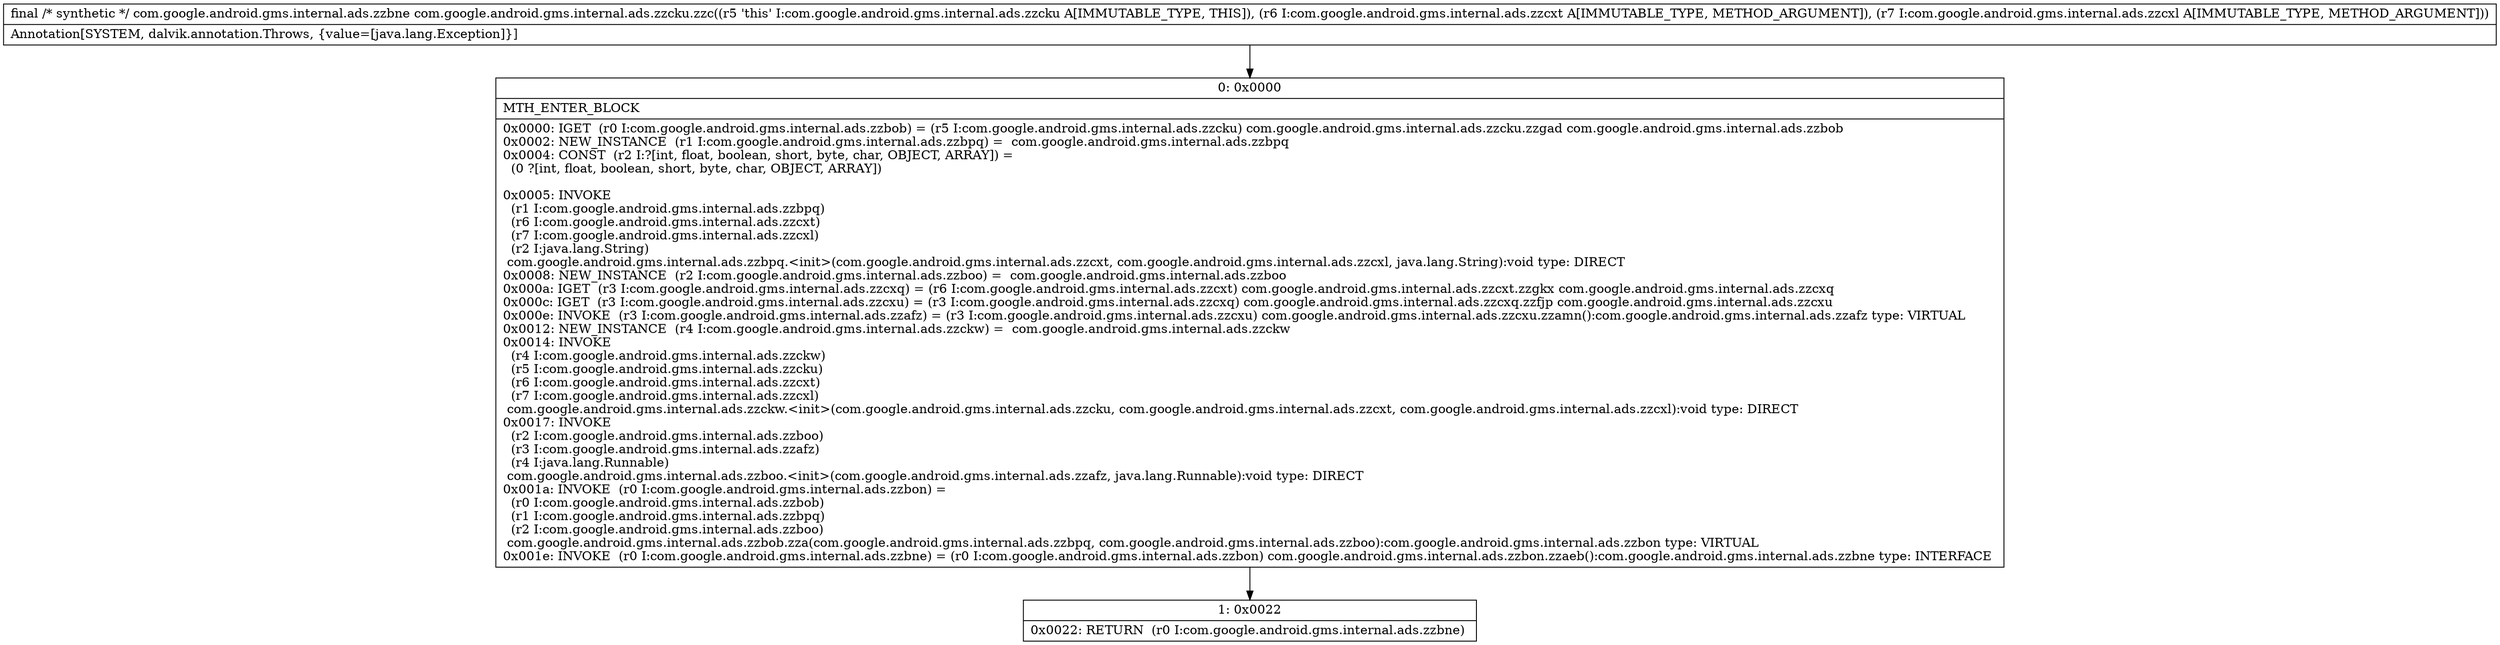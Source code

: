 digraph "CFG forcom.google.android.gms.internal.ads.zzcku.zzc(Lcom\/google\/android\/gms\/internal\/ads\/zzcxt;Lcom\/google\/android\/gms\/internal\/ads\/zzcxl;)Lcom\/google\/android\/gms\/internal\/ads\/zzbne;" {
Node_0 [shape=record,label="{0\:\ 0x0000|MTH_ENTER_BLOCK\l|0x0000: IGET  (r0 I:com.google.android.gms.internal.ads.zzbob) = (r5 I:com.google.android.gms.internal.ads.zzcku) com.google.android.gms.internal.ads.zzcku.zzgad com.google.android.gms.internal.ads.zzbob \l0x0002: NEW_INSTANCE  (r1 I:com.google.android.gms.internal.ads.zzbpq) =  com.google.android.gms.internal.ads.zzbpq \l0x0004: CONST  (r2 I:?[int, float, boolean, short, byte, char, OBJECT, ARRAY]) = \l  (0 ?[int, float, boolean, short, byte, char, OBJECT, ARRAY])\l \l0x0005: INVOKE  \l  (r1 I:com.google.android.gms.internal.ads.zzbpq)\l  (r6 I:com.google.android.gms.internal.ads.zzcxt)\l  (r7 I:com.google.android.gms.internal.ads.zzcxl)\l  (r2 I:java.lang.String)\l com.google.android.gms.internal.ads.zzbpq.\<init\>(com.google.android.gms.internal.ads.zzcxt, com.google.android.gms.internal.ads.zzcxl, java.lang.String):void type: DIRECT \l0x0008: NEW_INSTANCE  (r2 I:com.google.android.gms.internal.ads.zzboo) =  com.google.android.gms.internal.ads.zzboo \l0x000a: IGET  (r3 I:com.google.android.gms.internal.ads.zzcxq) = (r6 I:com.google.android.gms.internal.ads.zzcxt) com.google.android.gms.internal.ads.zzcxt.zzgkx com.google.android.gms.internal.ads.zzcxq \l0x000c: IGET  (r3 I:com.google.android.gms.internal.ads.zzcxu) = (r3 I:com.google.android.gms.internal.ads.zzcxq) com.google.android.gms.internal.ads.zzcxq.zzfjp com.google.android.gms.internal.ads.zzcxu \l0x000e: INVOKE  (r3 I:com.google.android.gms.internal.ads.zzafz) = (r3 I:com.google.android.gms.internal.ads.zzcxu) com.google.android.gms.internal.ads.zzcxu.zzamn():com.google.android.gms.internal.ads.zzafz type: VIRTUAL \l0x0012: NEW_INSTANCE  (r4 I:com.google.android.gms.internal.ads.zzckw) =  com.google.android.gms.internal.ads.zzckw \l0x0014: INVOKE  \l  (r4 I:com.google.android.gms.internal.ads.zzckw)\l  (r5 I:com.google.android.gms.internal.ads.zzcku)\l  (r6 I:com.google.android.gms.internal.ads.zzcxt)\l  (r7 I:com.google.android.gms.internal.ads.zzcxl)\l com.google.android.gms.internal.ads.zzckw.\<init\>(com.google.android.gms.internal.ads.zzcku, com.google.android.gms.internal.ads.zzcxt, com.google.android.gms.internal.ads.zzcxl):void type: DIRECT \l0x0017: INVOKE  \l  (r2 I:com.google.android.gms.internal.ads.zzboo)\l  (r3 I:com.google.android.gms.internal.ads.zzafz)\l  (r4 I:java.lang.Runnable)\l com.google.android.gms.internal.ads.zzboo.\<init\>(com.google.android.gms.internal.ads.zzafz, java.lang.Runnable):void type: DIRECT \l0x001a: INVOKE  (r0 I:com.google.android.gms.internal.ads.zzbon) = \l  (r0 I:com.google.android.gms.internal.ads.zzbob)\l  (r1 I:com.google.android.gms.internal.ads.zzbpq)\l  (r2 I:com.google.android.gms.internal.ads.zzboo)\l com.google.android.gms.internal.ads.zzbob.zza(com.google.android.gms.internal.ads.zzbpq, com.google.android.gms.internal.ads.zzboo):com.google.android.gms.internal.ads.zzbon type: VIRTUAL \l0x001e: INVOKE  (r0 I:com.google.android.gms.internal.ads.zzbne) = (r0 I:com.google.android.gms.internal.ads.zzbon) com.google.android.gms.internal.ads.zzbon.zzaeb():com.google.android.gms.internal.ads.zzbne type: INTERFACE \l}"];
Node_1 [shape=record,label="{1\:\ 0x0022|0x0022: RETURN  (r0 I:com.google.android.gms.internal.ads.zzbne) \l}"];
MethodNode[shape=record,label="{final \/* synthetic *\/ com.google.android.gms.internal.ads.zzbne com.google.android.gms.internal.ads.zzcku.zzc((r5 'this' I:com.google.android.gms.internal.ads.zzcku A[IMMUTABLE_TYPE, THIS]), (r6 I:com.google.android.gms.internal.ads.zzcxt A[IMMUTABLE_TYPE, METHOD_ARGUMENT]), (r7 I:com.google.android.gms.internal.ads.zzcxl A[IMMUTABLE_TYPE, METHOD_ARGUMENT]))  | Annotation[SYSTEM, dalvik.annotation.Throws, \{value=[java.lang.Exception]\}]\l}"];
MethodNode -> Node_0;
Node_0 -> Node_1;
}

